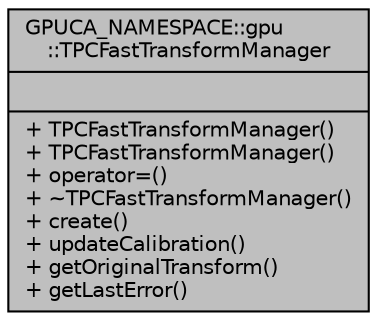 digraph "GPUCA_NAMESPACE::gpu::TPCFastTransformManager"
{
 // INTERACTIVE_SVG=YES
  bgcolor="transparent";
  edge [fontname="Helvetica",fontsize="10",labelfontname="Helvetica",labelfontsize="10"];
  node [fontname="Helvetica",fontsize="10",shape=record];
  Node1 [label="{GPUCA_NAMESPACE::gpu\l::TPCFastTransformManager\n||+ TPCFastTransformManager()\l+ TPCFastTransformManager()\l+ operator=()\l+ ~TPCFastTransformManager()\l+ create()\l+ updateCalibration()\l+ getOriginalTransform()\l+ getLastError()\l}",height=0.2,width=0.4,color="black", fillcolor="grey75", style="filled", fontcolor="black"];
}
